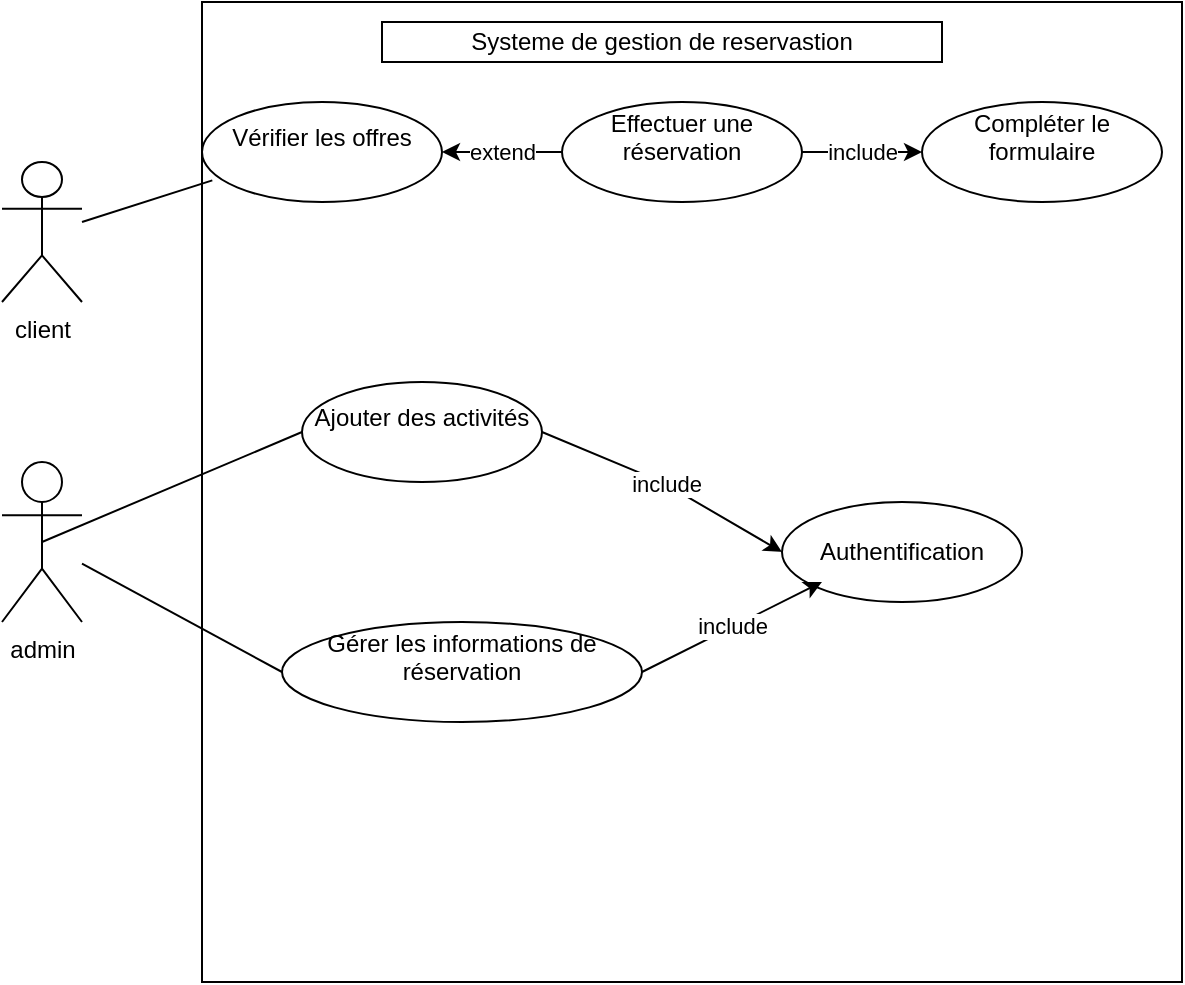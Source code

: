 <mxfile>
    <diagram id="ecHQN2NDaeJd-Gsui1o2" name="Page-1">
        <mxGraphModel dx="754" dy="563" grid="1" gridSize="10" guides="1" tooltips="1" connect="1" arrows="1" fold="1" page="1" pageScale="1" pageWidth="850" pageHeight="1100" math="0" shadow="0">
            <root>
                <mxCell id="0"/>
                <mxCell id="1" parent="0"/>
                <mxCell id="3" value="client" style="shape=umlActor;verticalLabelPosition=bottom;verticalAlign=top;html=1;outlineConnect=0;" vertex="1" parent="1">
                    <mxGeometry x="50" y="130" width="40" height="70" as="geometry"/>
                </mxCell>
                <mxCell id="10" value="admin&lt;br&gt;" style="shape=umlActor;verticalLabelPosition=bottom;verticalAlign=top;html=1;outlineConnect=0;" vertex="1" parent="1">
                    <mxGeometry x="50" y="280" width="40" height="80" as="geometry"/>
                </mxCell>
                <mxCell id="11" value="" style="whiteSpace=wrap;html=1;aspect=fixed;" vertex="1" parent="1">
                    <mxGeometry x="150" y="50" width="490" height="490" as="geometry"/>
                </mxCell>
                <mxCell id="12" value="&#10;Vérifier les offres&#10;&#10;" style="ellipse;whiteSpace=wrap;html=1;" vertex="1" parent="1">
                    <mxGeometry x="150" y="100" width="120" height="50" as="geometry"/>
                </mxCell>
                <mxCell id="13" value="&#10;Effectuer une réservation&#10;&#10;" style="ellipse;whiteSpace=wrap;html=1;" vertex="1" parent="1">
                    <mxGeometry x="330" y="100" width="120" height="50" as="geometry"/>
                </mxCell>
                <mxCell id="14" value="&#10;Compléter le formulaire&#10;&#10;" style="ellipse;whiteSpace=wrap;html=1;" vertex="1" parent="1">
                    <mxGeometry x="510" y="100" width="120" height="50" as="geometry"/>
                </mxCell>
                <mxCell id="15" value="&#10;Ajouter des activités&#10;&#10;" style="ellipse;whiteSpace=wrap;html=1;" vertex="1" parent="1">
                    <mxGeometry x="200" y="240" width="120" height="50" as="geometry"/>
                </mxCell>
                <mxCell id="16" value="&#10;Gérer les informations de réservation&#10;&#10;" style="ellipse;whiteSpace=wrap;html=1;" vertex="1" parent="1">
                    <mxGeometry x="190" y="360" width="180" height="50" as="geometry"/>
                </mxCell>
                <mxCell id="18" value="Authentification" style="ellipse;whiteSpace=wrap;html=1;" vertex="1" parent="1">
                    <mxGeometry x="440" y="300" width="120" height="50" as="geometry"/>
                </mxCell>
                <mxCell id="20" value="" style="endArrow=none;html=1;entryX=0.043;entryY=0.784;entryDx=0;entryDy=0;entryPerimeter=0;" edge="1" parent="1" source="3" target="12">
                    <mxGeometry width="50" height="50" relative="1" as="geometry">
                        <mxPoint x="360" y="320" as="sourcePoint"/>
                        <mxPoint x="410" y="270" as="targetPoint"/>
                        <Array as="points">
                            <mxPoint x="90" y="160"/>
                        </Array>
                    </mxGeometry>
                </mxCell>
                <mxCell id="23" value="extend" style="endArrow=classic;html=1;entryX=1;entryY=0.5;entryDx=0;entryDy=0;exitX=0;exitY=0.5;exitDx=0;exitDy=0;" edge="1" parent="1" source="13" target="12">
                    <mxGeometry width="50" height="50" relative="1" as="geometry">
                        <mxPoint x="360" y="320" as="sourcePoint"/>
                        <mxPoint x="410" y="270" as="targetPoint"/>
                    </mxGeometry>
                </mxCell>
                <mxCell id="24" value="include" style="endArrow=classic;html=1;exitX=1;exitY=0.5;exitDx=0;exitDy=0;entryX=0;entryY=0.5;entryDx=0;entryDy=0;" edge="1" parent="1" source="13" target="14">
                    <mxGeometry width="50" height="50" relative="1" as="geometry">
                        <mxPoint x="360" y="320" as="sourcePoint"/>
                        <mxPoint x="410" y="270" as="targetPoint"/>
                    </mxGeometry>
                </mxCell>
                <mxCell id="25" value="" style="endArrow=none;html=1;exitX=0.5;exitY=0.5;exitDx=0;exitDy=0;exitPerimeter=0;entryX=0;entryY=0.5;entryDx=0;entryDy=0;" edge="1" parent="1" source="10" target="15">
                    <mxGeometry width="50" height="50" relative="1" as="geometry">
                        <mxPoint x="360" y="320" as="sourcePoint"/>
                        <mxPoint x="410" y="270" as="targetPoint"/>
                    </mxGeometry>
                </mxCell>
                <mxCell id="26" value="" style="endArrow=none;html=1;entryX=0;entryY=0.5;entryDx=0;entryDy=0;" edge="1" parent="1" source="10" target="16">
                    <mxGeometry width="50" height="50" relative="1" as="geometry">
                        <mxPoint x="360" y="320" as="sourcePoint"/>
                        <mxPoint x="410" y="270" as="targetPoint"/>
                    </mxGeometry>
                </mxCell>
                <mxCell id="27" value="include" style="endArrow=classic;html=1;exitX=1;exitY=0.5;exitDx=0;exitDy=0;entryX=0;entryY=0.5;entryDx=0;entryDy=0;" edge="1" parent="1" source="15" target="18">
                    <mxGeometry width="50" height="50" relative="1" as="geometry">
                        <mxPoint x="360" y="320" as="sourcePoint"/>
                        <mxPoint x="410" y="270" as="targetPoint"/>
                        <Array as="points">
                            <mxPoint x="380" y="290"/>
                        </Array>
                    </mxGeometry>
                </mxCell>
                <mxCell id="28" value="include" style="endArrow=classic;html=1;exitX=1;exitY=0.5;exitDx=0;exitDy=0;" edge="1" parent="1" source="16">
                    <mxGeometry width="50" height="50" relative="1" as="geometry">
                        <mxPoint x="360" y="320" as="sourcePoint"/>
                        <mxPoint x="460" y="340" as="targetPoint"/>
                    </mxGeometry>
                </mxCell>
                <mxCell id="30" value="Systeme de gestion de reservastion" style="rounded=0;whiteSpace=wrap;html=1;" vertex="1" parent="1">
                    <mxGeometry x="240" y="60" width="280" height="20" as="geometry"/>
                </mxCell>
            </root>
        </mxGraphModel>
    </diagram>
</mxfile>